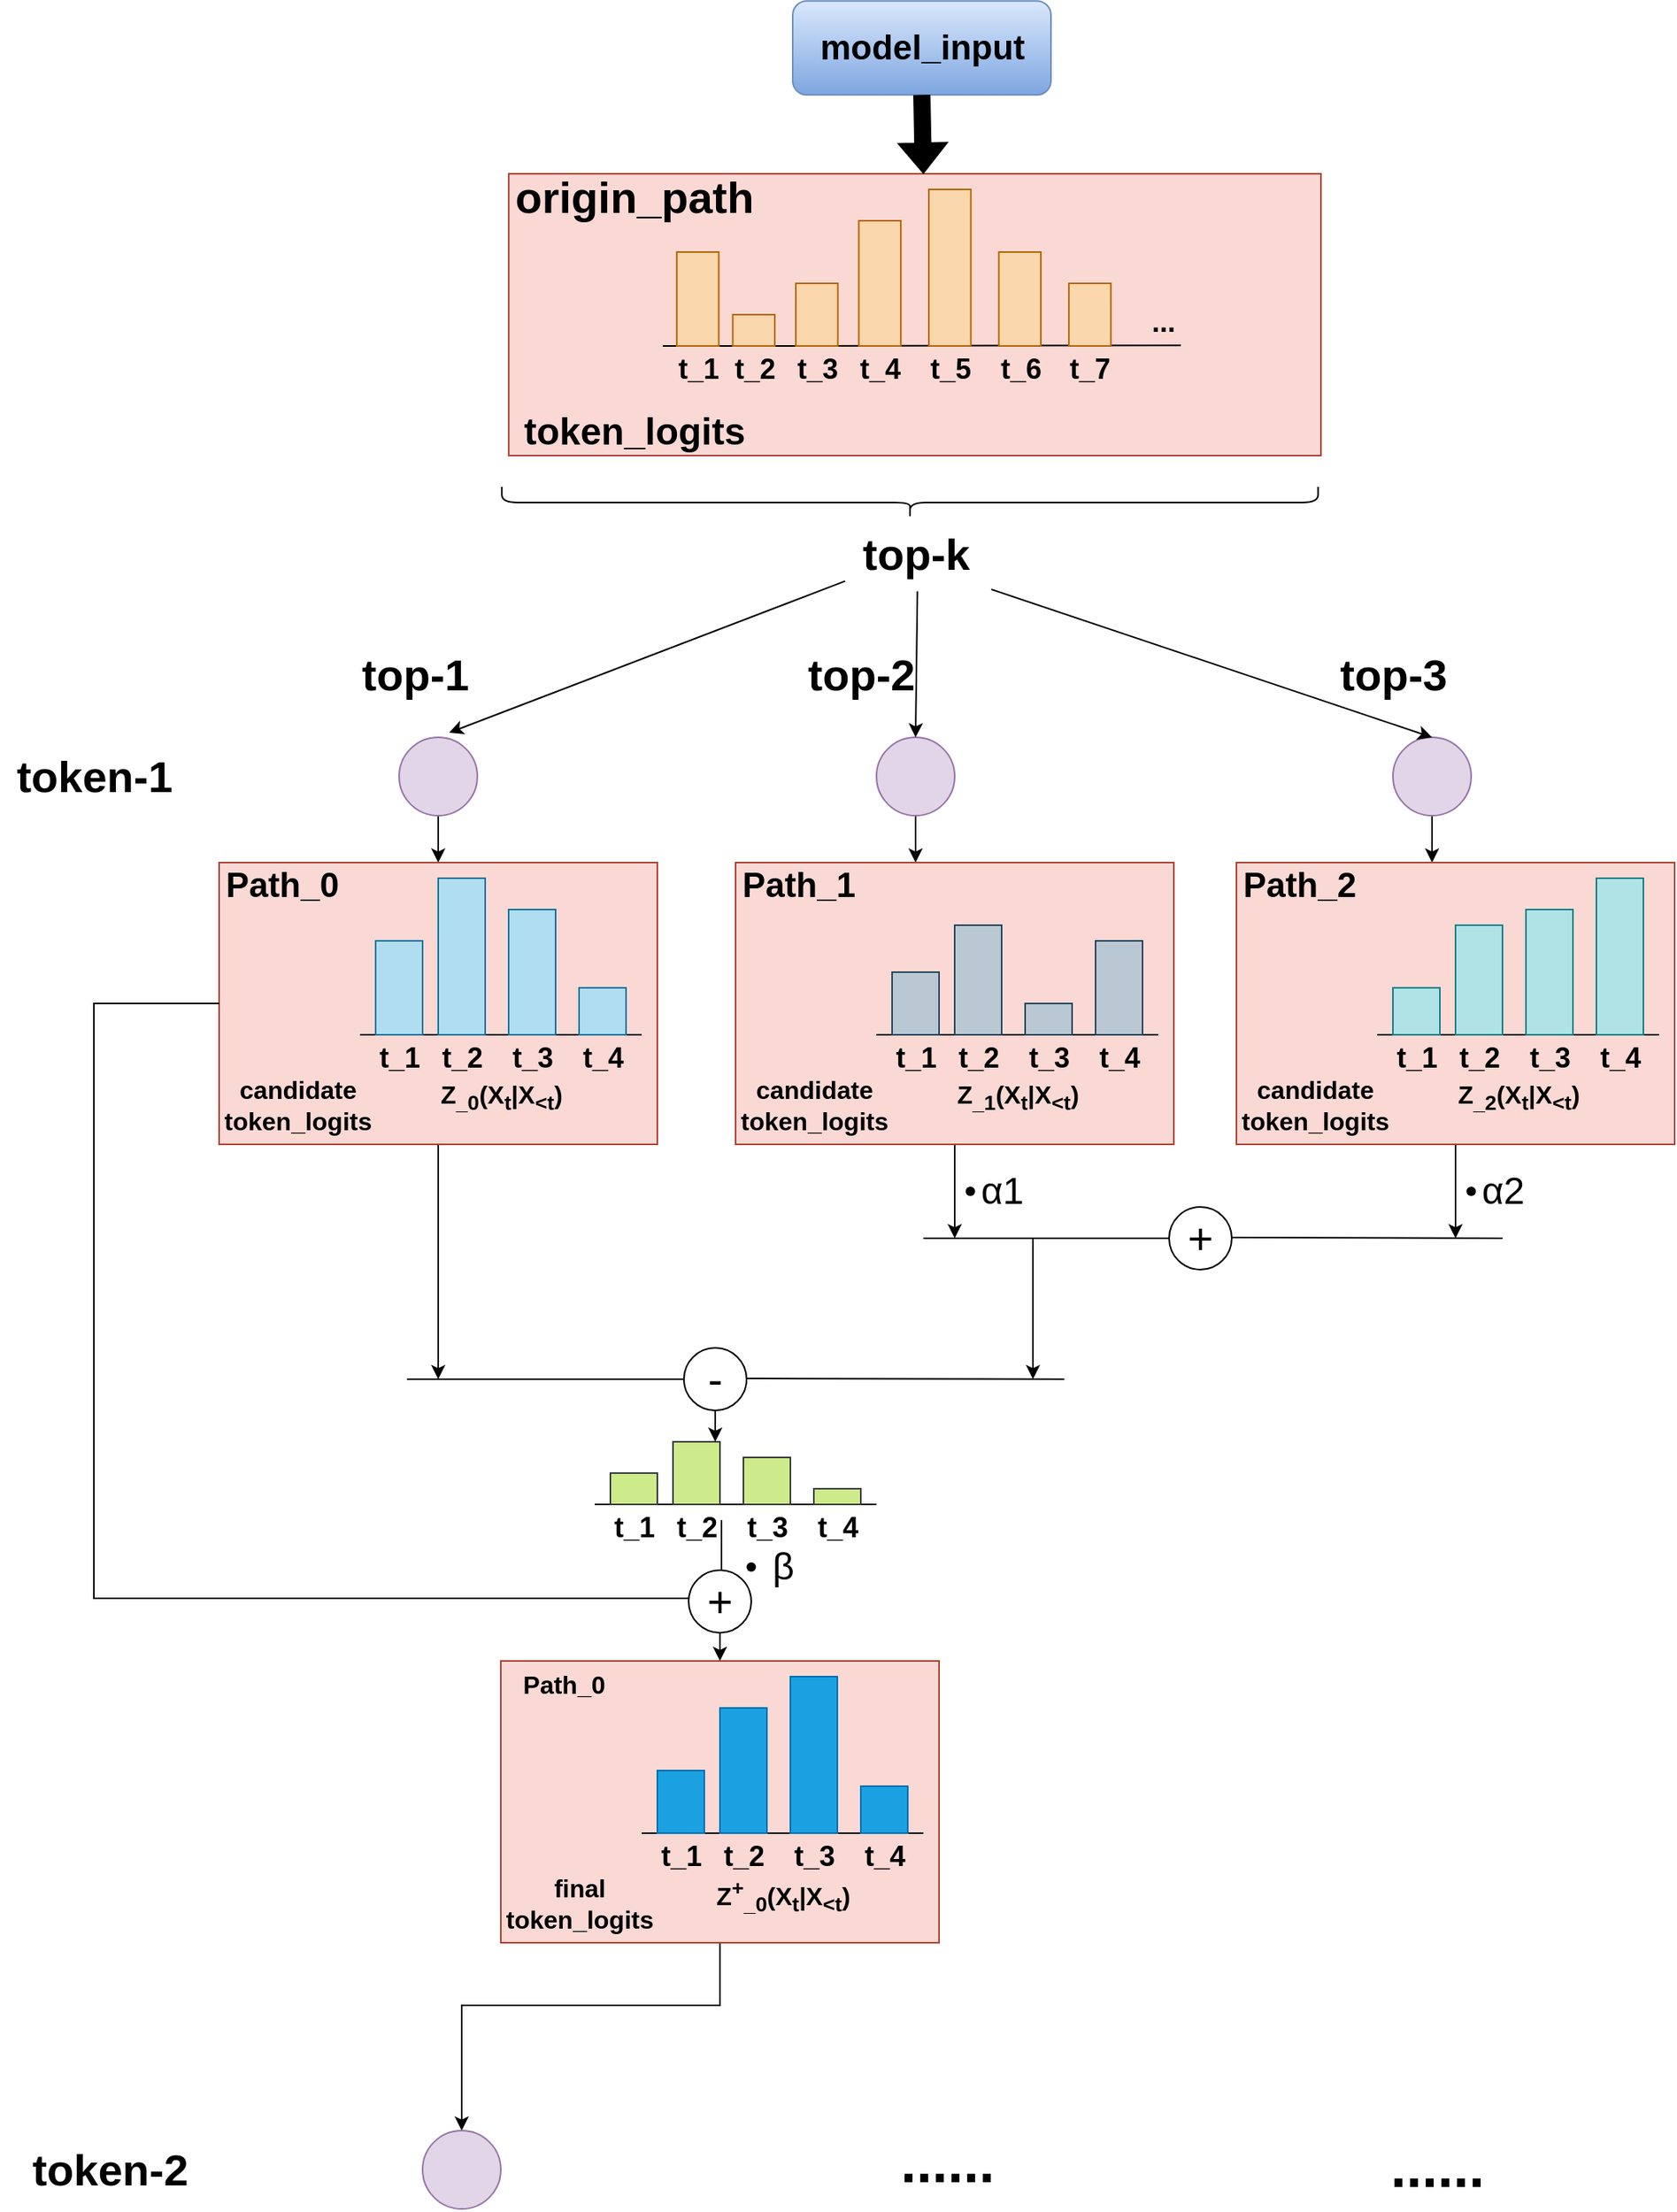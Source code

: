 <mxfile version="28.2.5">
  <diagram name="第 1 页" id="mX5azJ5RVqOryZT0z9P2">
    <mxGraphModel dx="2836" dy="1588" grid="0" gridSize="10" guides="1" tooltips="1" connect="1" arrows="1" fold="1" page="0" pageScale="1" pageWidth="827" pageHeight="1169" math="0" shadow="0">
      <root>
        <mxCell id="0" />
        <mxCell id="1" parent="0" />
        <mxCell id="NKk_q9qwWGEqTN7oKwz2-157" value="" style="endArrow=classic;html=1;rounded=0;entryX=0.5;entryY=0;entryDx=0;entryDy=0;" parent="1" target="NKk_q9qwWGEqTN7oKwz2-158" edge="1">
          <mxGeometry width="50" height="50" relative="1" as="geometry">
            <mxPoint x="540" y="1240" as="sourcePoint" />
            <mxPoint x="380" y="1360" as="targetPoint" />
            <Array as="points">
              <mxPoint x="540" y="1290" />
              <mxPoint x="375" y="1290" />
              <mxPoint x="375" y="1330" />
            </Array>
          </mxGeometry>
        </mxCell>
        <mxCell id="NKk_q9qwWGEqTN7oKwz2-34" value="" style="edgeStyle=orthogonalEdgeStyle;rounded=0;orthogonalLoop=1;jettySize=auto;html=1;" parent="1" source="NKk_q9qwWGEqTN7oKwz2-2" target="NKk_q9qwWGEqTN7oKwz2-31" edge="1">
          <mxGeometry relative="1" as="geometry" />
        </mxCell>
        <mxCell id="NKk_q9qwWGEqTN7oKwz2-2" value="" style="ellipse;whiteSpace=wrap;html=1;fillColor=#e1d5e7;strokeColor=#9673a6;" parent="1" vertex="1">
          <mxGeometry x="335" y="480" width="50" height="50" as="geometry" />
        </mxCell>
        <mxCell id="NKk_q9qwWGEqTN7oKwz2-35" value="" style="edgeStyle=orthogonalEdgeStyle;rounded=0;orthogonalLoop=1;jettySize=auto;html=1;" parent="1" source="NKk_q9qwWGEqTN7oKwz2-16" edge="1">
          <mxGeometry relative="1" as="geometry">
            <mxPoint x="665" y="560" as="targetPoint" />
          </mxGeometry>
        </mxCell>
        <mxCell id="NKk_q9qwWGEqTN7oKwz2-16" value="" style="ellipse;whiteSpace=wrap;html=1;fillColor=#e1d5e7;strokeColor=#9673a6;" parent="1" vertex="1">
          <mxGeometry x="640" y="480" width="50" height="50" as="geometry" />
        </mxCell>
        <mxCell id="NKk_q9qwWGEqTN7oKwz2-36" value="" style="edgeStyle=orthogonalEdgeStyle;rounded=0;orthogonalLoop=1;jettySize=auto;html=1;" parent="1" source="NKk_q9qwWGEqTN7oKwz2-17" edge="1">
          <mxGeometry relative="1" as="geometry">
            <mxPoint x="995" y="560" as="targetPoint" />
          </mxGeometry>
        </mxCell>
        <mxCell id="NKk_q9qwWGEqTN7oKwz2-17" value="" style="ellipse;whiteSpace=wrap;html=1;fillColor=#e1d5e7;strokeColor=#9673a6;" parent="1" vertex="1">
          <mxGeometry x="970" y="480" width="50" height="50" as="geometry" />
        </mxCell>
        <mxCell id="NKk_q9qwWGEqTN7oKwz2-18" value="" style="shape=curlyBracket;whiteSpace=wrap;html=1;rounded=1;flipH=1;labelPosition=right;verticalLabelPosition=middle;align=left;verticalAlign=middle;rotation=90;" parent="1" vertex="1">
          <mxGeometry x="651.42" y="69.22" width="20" height="521.56" as="geometry" />
        </mxCell>
        <mxCell id="NKk_q9qwWGEqTN7oKwz2-19" value="&lt;font&gt;top-k&lt;/font&gt;" style="text;html=1;align=center;verticalAlign=middle;resizable=0;points=[];autosize=1;strokeColor=none;fillColor=none;fontStyle=1;fontSize=28;" parent="1" vertex="1">
          <mxGeometry x="620" y="338" width="90" height="50" as="geometry" />
        </mxCell>
        <mxCell id="NKk_q9qwWGEqTN7oKwz2-20" value="" style="endArrow=classic;html=1;rounded=0;entryX=0.64;entryY=-0.06;entryDx=0;entryDy=0;entryPerimeter=0;fontStyle=1;fontSize=28;" parent="1" source="NKk_q9qwWGEqTN7oKwz2-19" target="NKk_q9qwWGEqTN7oKwz2-2" edge="1">
          <mxGeometry width="50" height="50" relative="1" as="geometry">
            <mxPoint x="270" y="433" as="sourcePoint" />
            <mxPoint x="320" y="383" as="targetPoint" />
          </mxGeometry>
        </mxCell>
        <mxCell id="NKk_q9qwWGEqTN7oKwz2-21" value="" style="endArrow=classic;html=1;rounded=0;entryX=0.5;entryY=0;entryDx=0;entryDy=0;exitX=0.513;exitY=0.975;exitDx=0;exitDy=0;exitPerimeter=0;fontStyle=1;fontSize=28;" parent="1" source="NKk_q9qwWGEqTN7oKwz2-19" target="NKk_q9qwWGEqTN7oKwz2-16" edge="1">
          <mxGeometry width="50" height="50" relative="1" as="geometry">
            <mxPoint x="570" y="410" as="sourcePoint" />
            <mxPoint x="450" y="484" as="targetPoint" />
          </mxGeometry>
        </mxCell>
        <mxCell id="NKk_q9qwWGEqTN7oKwz2-22" value="" style="endArrow=classic;html=1;rounded=0;entryX=0.5;entryY=0;entryDx=0;entryDy=0;exitX=1.038;exitY=0.95;exitDx=0;exitDy=0;exitPerimeter=0;fontStyle=1;fontSize=28;" parent="1" source="NKk_q9qwWGEqTN7oKwz2-19" target="NKk_q9qwWGEqTN7oKwz2-17" edge="1">
          <mxGeometry width="50" height="50" relative="1" as="geometry">
            <mxPoint x="521" y="390" as="sourcePoint" />
            <mxPoint x="520" y="468" as="targetPoint" />
          </mxGeometry>
        </mxCell>
        <mxCell id="NKk_q9qwWGEqTN7oKwz2-23" value="&lt;font&gt;top-1&lt;/font&gt;" style="text;html=1;align=center;verticalAlign=middle;resizable=0;points=[];autosize=1;strokeColor=none;fillColor=none;fontStyle=1;fontSize=28;" parent="1" vertex="1">
          <mxGeometry x="300" y="415" width="90" height="50" as="geometry" />
        </mxCell>
        <mxCell id="NKk_q9qwWGEqTN7oKwz2-24" value="&lt;font&gt;top-2&lt;/font&gt;" style="text;html=1;align=center;verticalAlign=middle;resizable=0;points=[];autosize=1;strokeColor=none;fillColor=none;fontStyle=1;fontSize=28;" parent="1" vertex="1">
          <mxGeometry x="585" y="415" width="90" height="50" as="geometry" />
        </mxCell>
        <mxCell id="NKk_q9qwWGEqTN7oKwz2-26" value="&lt;font&gt;top-3&lt;/font&gt;" style="text;html=1;align=center;verticalAlign=middle;resizable=0;points=[];autosize=1;strokeColor=none;fillColor=none;fontStyle=1;fontSize=28;" parent="1" vertex="1">
          <mxGeometry x="925" y="415" width="90" height="50" as="geometry" />
        </mxCell>
        <mxCell id="NKk_q9qwWGEqTN7oKwz2-29" value="&lt;font&gt;token-1&lt;/font&gt;" style="text;html=1;align=center;verticalAlign=middle;resizable=0;points=[];autosize=1;strokeColor=none;fillColor=none;fontStyle=1;fontSize=28;" parent="1" vertex="1">
          <mxGeometry x="80" y="480" width="120" height="50" as="geometry" />
        </mxCell>
        <mxCell id="NKk_q9qwWGEqTN7oKwz2-52" value="" style="group" parent="1" vertex="1" connectable="0">
          <mxGeometry x="210" y="560" width="290" height="180" as="geometry" />
        </mxCell>
        <mxCell id="NKk_q9qwWGEqTN7oKwz2-90" style="edgeStyle=orthogonalEdgeStyle;rounded=0;orthogonalLoop=1;jettySize=auto;html=1;exitX=0.5;exitY=1;exitDx=0;exitDy=0;" parent="NKk_q9qwWGEqTN7oKwz2-52" source="NKk_q9qwWGEqTN7oKwz2-31" edge="1">
          <mxGeometry relative="1" as="geometry">
            <mxPoint x="150" y="330" as="targetPoint" />
          </mxGeometry>
        </mxCell>
        <mxCell id="NKk_q9qwWGEqTN7oKwz2-31" value="" style="rounded=0;whiteSpace=wrap;html=1;fillColor=#fad9d5;strokeColor=#ae4132;" parent="NKk_q9qwWGEqTN7oKwz2-52" vertex="1">
          <mxGeometry x="10" width="280" height="180" as="geometry" />
        </mxCell>
        <mxCell id="NKk_q9qwWGEqTN7oKwz2-47" value="&lt;font style=&quot;font-size: 16px;&quot;&gt;&lt;b style=&quot;&quot;&gt;candidate&lt;/b&gt;&lt;/font&gt;&lt;div&gt;&lt;font style=&quot;font-size: 16px;&quot;&gt;&lt;b style=&quot;&quot;&gt;token_logits&lt;/b&gt;&lt;/font&gt;&lt;/div&gt;" style="text;html=1;align=center;verticalAlign=middle;resizable=0;points=[];autosize=1;strokeColor=none;fillColor=none;" parent="NKk_q9qwWGEqTN7oKwz2-52" vertex="1">
          <mxGeometry y="130" width="120" height="50" as="geometry" />
        </mxCell>
        <mxCell id="NKk_q9qwWGEqTN7oKwz2-48" value="&lt;font style=&quot;font-size: 16px;&quot;&gt;&lt;b&gt;Z&lt;sub style=&quot;&quot;&gt;_0&lt;/sub&gt;(X&lt;sub style=&quot;&quot;&gt;t&lt;/sub&gt;|X&lt;sub style=&quot;&quot;&gt;&amp;lt;t&lt;/sub&gt;)&lt;/b&gt;&lt;/font&gt;" style="text;html=1;align=center;verticalAlign=middle;resizable=0;points=[];autosize=1;strokeColor=none;fillColor=none;" parent="NKk_q9qwWGEqTN7oKwz2-52" vertex="1">
          <mxGeometry x="140" y="130" width="100" height="40" as="geometry" />
        </mxCell>
        <mxCell id="NKk_q9qwWGEqTN7oKwz2-51" value="" style="group" parent="NKk_q9qwWGEqTN7oKwz2-52" vertex="1" connectable="0">
          <mxGeometry x="100" y="10" width="180" height="135" as="geometry" />
        </mxCell>
        <mxCell id="NKk_q9qwWGEqTN7oKwz2-37" value="" style="endArrow=none;html=1;rounded=0;movable=1;resizable=1;rotatable=1;deletable=1;editable=1;locked=0;connectable=1;fontSize=18;fontStyle=1" parent="NKk_q9qwWGEqTN7oKwz2-51" edge="1">
          <mxGeometry width="50" height="50" relative="1" as="geometry">
            <mxPoint y="100.03" as="sourcePoint" />
            <mxPoint x="180" y="100" as="targetPoint" />
          </mxGeometry>
        </mxCell>
        <mxCell id="NKk_q9qwWGEqTN7oKwz2-39" value="" style="rounded=0;whiteSpace=wrap;html=1;fillColor=#b1ddf0;strokeColor=#10739e;movable=1;resizable=1;rotatable=1;deletable=1;editable=1;locked=0;connectable=1;" parent="NKk_q9qwWGEqTN7oKwz2-51" vertex="1">
          <mxGeometry x="10" y="40" width="30" height="60" as="geometry" />
        </mxCell>
        <mxCell id="NKk_q9qwWGEqTN7oKwz2-40" value="" style="rounded=0;whiteSpace=wrap;html=1;fillColor=#b1ddf0;strokeColor=#10739e;movable=1;resizable=1;rotatable=1;deletable=1;editable=1;locked=0;connectable=1;" parent="NKk_q9qwWGEqTN7oKwz2-51" vertex="1">
          <mxGeometry x="50" width="30" height="100" as="geometry" />
        </mxCell>
        <mxCell id="NKk_q9qwWGEqTN7oKwz2-41" value="" style="rounded=0;whiteSpace=wrap;html=1;fillColor=#b1ddf0;strokeColor=#10739e;movable=1;resizable=1;rotatable=1;deletable=1;editable=1;locked=0;connectable=1;" parent="NKk_q9qwWGEqTN7oKwz2-51" vertex="1">
          <mxGeometry x="95" y="20" width="30" height="80" as="geometry" />
        </mxCell>
        <mxCell id="NKk_q9qwWGEqTN7oKwz2-42" value="" style="rounded=0;whiteSpace=wrap;html=1;fillColor=#b1ddf0;strokeColor=#10739e;movable=1;resizable=1;rotatable=1;deletable=1;editable=1;locked=0;connectable=1;fontSize=18;fontStyle=1" parent="NKk_q9qwWGEqTN7oKwz2-51" vertex="1">
          <mxGeometry x="140" y="70" width="30" height="30" as="geometry" />
        </mxCell>
        <mxCell id="NKk_q9qwWGEqTN7oKwz2-43" value="t_1" style="text;html=1;align=center;verticalAlign=middle;resizable=1;points=[];autosize=1;strokeColor=none;fillColor=none;movable=1;rotatable=1;deletable=1;editable=1;locked=0;connectable=1;fontSize=18;fontStyle=1" parent="NKk_q9qwWGEqTN7oKwz2-51" vertex="1">
          <mxGeometry y="95" width="50" height="40" as="geometry" />
        </mxCell>
        <mxCell id="NKk_q9qwWGEqTN7oKwz2-44" value="t_2" style="text;html=1;align=center;verticalAlign=middle;resizable=1;points=[];autosize=1;strokeColor=none;fillColor=none;movable=1;rotatable=1;deletable=1;editable=1;locked=0;connectable=1;fontSize=18;fontStyle=1" parent="NKk_q9qwWGEqTN7oKwz2-51" vertex="1">
          <mxGeometry x="40" y="95" width="50" height="40" as="geometry" />
        </mxCell>
        <mxCell id="NKk_q9qwWGEqTN7oKwz2-45" value="t_3" style="text;html=1;align=center;verticalAlign=middle;resizable=1;points=[];autosize=1;strokeColor=none;fillColor=none;movable=1;rotatable=1;deletable=1;editable=1;locked=0;connectable=1;fontSize=18;fontStyle=1" parent="NKk_q9qwWGEqTN7oKwz2-51" vertex="1">
          <mxGeometry x="85" y="95" width="50" height="40" as="geometry" />
        </mxCell>
        <mxCell id="NKk_q9qwWGEqTN7oKwz2-46" value="t_4" style="text;html=1;align=center;verticalAlign=middle;resizable=1;points=[];autosize=1;strokeColor=none;fillColor=none;movable=1;rotatable=1;deletable=1;editable=1;locked=0;connectable=1;fontSize=18;fontStyle=1" parent="NKk_q9qwWGEqTN7oKwz2-51" vertex="1">
          <mxGeometry x="130" y="95" width="50" height="40" as="geometry" />
        </mxCell>
        <mxCell id="NKk_q9qwWGEqTN7oKwz2-81" value="&lt;b&gt;&lt;font&gt;Path_0&lt;/font&gt;&lt;/b&gt;" style="text;html=1;align=center;verticalAlign=middle;resizable=0;points=[];autosize=1;strokeColor=none;fillColor=none;fontSize=22;" parent="NKk_q9qwWGEqTN7oKwz2-52" vertex="1">
          <mxGeometry y="-5" width="100" height="40" as="geometry" />
        </mxCell>
        <mxCell id="NKk_q9qwWGEqTN7oKwz2-53" value="" style="group" parent="1" vertex="1" connectable="0">
          <mxGeometry x="540" y="560" width="290" height="180" as="geometry" />
        </mxCell>
        <mxCell id="NKk_q9qwWGEqTN7oKwz2-88" style="edgeStyle=orthogonalEdgeStyle;rounded=0;orthogonalLoop=1;jettySize=auto;html=1;exitX=0.5;exitY=1;exitDx=0;exitDy=0;" parent="NKk_q9qwWGEqTN7oKwz2-53" source="NKk_q9qwWGEqTN7oKwz2-54" edge="1">
          <mxGeometry relative="1" as="geometry">
            <mxPoint x="150" y="240" as="targetPoint" />
          </mxGeometry>
        </mxCell>
        <mxCell id="NKk_q9qwWGEqTN7oKwz2-54" value="" style="rounded=0;whiteSpace=wrap;html=1;fillColor=#fad9d5;strokeColor=#ae4132;" parent="NKk_q9qwWGEqTN7oKwz2-53" vertex="1">
          <mxGeometry x="10" width="280" height="180" as="geometry" />
        </mxCell>
        <mxCell id="NKk_q9qwWGEqTN7oKwz2-55" value="&lt;font style=&quot;font-size: 16px;&quot;&gt;&lt;b style=&quot;&quot;&gt;candidate&lt;/b&gt;&lt;/font&gt;&lt;div&gt;&lt;font style=&quot;font-size: 16px;&quot;&gt;&lt;b style=&quot;&quot;&gt;token_logits&lt;/b&gt;&lt;/font&gt;&lt;/div&gt;" style="text;html=1;align=center;verticalAlign=middle;resizable=0;points=[];autosize=1;strokeColor=none;fillColor=none;" parent="NKk_q9qwWGEqTN7oKwz2-53" vertex="1">
          <mxGeometry y="130" width="120" height="50" as="geometry" />
        </mxCell>
        <mxCell id="NKk_q9qwWGEqTN7oKwz2-56" value="&lt;font style=&quot;font-size: 16px;&quot;&gt;&lt;b&gt;Z&lt;sub style=&quot;&quot;&gt;_1&lt;/sub&gt;(X&lt;sub style=&quot;&quot;&gt;t&lt;/sub&gt;|X&lt;sub style=&quot;&quot;&gt;&amp;lt;t&lt;/sub&gt;)&lt;/b&gt;&lt;/font&gt;" style="text;html=1;align=center;verticalAlign=middle;resizable=0;points=[];autosize=1;strokeColor=none;fillColor=none;" parent="NKk_q9qwWGEqTN7oKwz2-53" vertex="1">
          <mxGeometry x="140" y="130" width="100" height="40" as="geometry" />
        </mxCell>
        <mxCell id="NKk_q9qwWGEqTN7oKwz2-57" value="" style="group" parent="NKk_q9qwWGEqTN7oKwz2-53" vertex="1" connectable="0">
          <mxGeometry x="100" y="10" width="180" height="135" as="geometry" />
        </mxCell>
        <mxCell id="NKk_q9qwWGEqTN7oKwz2-58" value="" style="endArrow=none;html=1;rounded=0;movable=1;resizable=1;rotatable=1;deletable=1;editable=1;locked=0;connectable=1;fontSize=18;fontStyle=1" parent="NKk_q9qwWGEqTN7oKwz2-57" edge="1">
          <mxGeometry width="50" height="50" relative="1" as="geometry">
            <mxPoint y="100.03" as="sourcePoint" />
            <mxPoint x="180" y="100" as="targetPoint" />
          </mxGeometry>
        </mxCell>
        <mxCell id="NKk_q9qwWGEqTN7oKwz2-59" value="" style="rounded=0;whiteSpace=wrap;html=1;fillColor=#bac8d3;strokeColor=#23445d;movable=1;resizable=1;rotatable=1;deletable=1;editable=1;locked=0;connectable=1;fontSize=18;fontStyle=1" parent="NKk_q9qwWGEqTN7oKwz2-57" vertex="1">
          <mxGeometry x="10" y="60" width="30" height="40" as="geometry" />
        </mxCell>
        <mxCell id="NKk_q9qwWGEqTN7oKwz2-60" value="" style="rounded=0;whiteSpace=wrap;html=1;fillColor=#bac8d3;strokeColor=#23445d;movable=1;resizable=1;rotatable=1;deletable=1;editable=1;locked=0;connectable=1;" parent="NKk_q9qwWGEqTN7oKwz2-57" vertex="1">
          <mxGeometry x="50" y="30" width="30" height="70" as="geometry" />
        </mxCell>
        <mxCell id="NKk_q9qwWGEqTN7oKwz2-61" value="" style="rounded=0;whiteSpace=wrap;html=1;fillColor=#bac8d3;strokeColor=#23445d;movable=1;resizable=1;rotatable=1;deletable=1;editable=1;locked=0;connectable=1;fontSize=18;fontStyle=1" parent="NKk_q9qwWGEqTN7oKwz2-57" vertex="1">
          <mxGeometry x="95" y="80" width="30" height="20" as="geometry" />
        </mxCell>
        <mxCell id="NKk_q9qwWGEqTN7oKwz2-62" value="" style="rounded=0;whiteSpace=wrap;html=1;fillColor=#bac8d3;strokeColor=#23445d;movable=1;resizable=1;rotatable=1;deletable=1;editable=1;locked=0;connectable=1;" parent="NKk_q9qwWGEqTN7oKwz2-57" vertex="1">
          <mxGeometry x="140" y="40" width="30" height="60" as="geometry" />
        </mxCell>
        <mxCell id="NKk_q9qwWGEqTN7oKwz2-63" value="t_1" style="text;html=1;align=center;verticalAlign=middle;resizable=1;points=[];autosize=1;strokeColor=none;fillColor=none;movable=1;rotatable=1;deletable=1;editable=1;locked=0;connectable=1;fontSize=18;fontStyle=1" parent="NKk_q9qwWGEqTN7oKwz2-57" vertex="1">
          <mxGeometry y="95" width="50" height="40" as="geometry" />
        </mxCell>
        <mxCell id="NKk_q9qwWGEqTN7oKwz2-64" value="t_2" style="text;html=1;align=center;verticalAlign=middle;resizable=1;points=[];autosize=1;strokeColor=none;fillColor=none;movable=1;rotatable=1;deletable=1;editable=1;locked=0;connectable=1;fontSize=18;fontStyle=1" parent="NKk_q9qwWGEqTN7oKwz2-57" vertex="1">
          <mxGeometry x="40" y="95" width="50" height="40" as="geometry" />
        </mxCell>
        <mxCell id="NKk_q9qwWGEqTN7oKwz2-65" value="t_3" style="text;html=1;align=center;verticalAlign=middle;resizable=1;points=[];autosize=1;strokeColor=none;fillColor=none;movable=1;rotatable=1;deletable=1;editable=1;locked=0;connectable=1;fontSize=18;fontStyle=1" parent="NKk_q9qwWGEqTN7oKwz2-57" vertex="1">
          <mxGeometry x="85" y="95" width="50" height="40" as="geometry" />
        </mxCell>
        <mxCell id="NKk_q9qwWGEqTN7oKwz2-66" value="t_4" style="text;html=1;align=center;verticalAlign=middle;resizable=1;points=[];autosize=1;strokeColor=none;fillColor=none;movable=1;rotatable=1;deletable=1;editable=1;locked=0;connectable=1;fontSize=18;fontStyle=1" parent="NKk_q9qwWGEqTN7oKwz2-57" vertex="1">
          <mxGeometry x="130" y="95" width="50" height="40" as="geometry" />
        </mxCell>
        <mxCell id="NKk_q9qwWGEqTN7oKwz2-82" value="&lt;span&gt;&lt;b&gt;Path_1&lt;/b&gt;&lt;/span&gt;" style="text;html=1;align=center;verticalAlign=middle;resizable=0;points=[];autosize=1;strokeColor=none;fillColor=none;fontSize=22;" parent="NKk_q9qwWGEqTN7oKwz2-53" vertex="1">
          <mxGeometry y="-5" width="100" height="40" as="geometry" />
        </mxCell>
        <mxCell id="NKk_q9qwWGEqTN7oKwz2-67" value="" style="group" parent="1" vertex="1" connectable="0">
          <mxGeometry x="860" y="560" width="290" height="180" as="geometry" />
        </mxCell>
        <mxCell id="NKk_q9qwWGEqTN7oKwz2-89" style="edgeStyle=orthogonalEdgeStyle;rounded=0;orthogonalLoop=1;jettySize=auto;html=1;exitX=0.5;exitY=1;exitDx=0;exitDy=0;" parent="NKk_q9qwWGEqTN7oKwz2-67" source="NKk_q9qwWGEqTN7oKwz2-68" edge="1">
          <mxGeometry relative="1" as="geometry">
            <mxPoint x="150" y="240" as="targetPoint" />
          </mxGeometry>
        </mxCell>
        <mxCell id="NKk_q9qwWGEqTN7oKwz2-68" value="" style="rounded=0;whiteSpace=wrap;html=1;fillColor=#fad9d5;strokeColor=#ae4132;" parent="NKk_q9qwWGEqTN7oKwz2-67" vertex="1">
          <mxGeometry x="10" width="280" height="180" as="geometry" />
        </mxCell>
        <mxCell id="NKk_q9qwWGEqTN7oKwz2-69" value="&lt;font style=&quot;font-size: 16px;&quot;&gt;&lt;b style=&quot;&quot;&gt;candidate&lt;/b&gt;&lt;/font&gt;&lt;div&gt;&lt;font style=&quot;font-size: 16px;&quot;&gt;&lt;b style=&quot;&quot;&gt;token_logits&lt;/b&gt;&lt;/font&gt;&lt;/div&gt;" style="text;html=1;align=center;verticalAlign=middle;resizable=0;points=[];autosize=1;strokeColor=none;fillColor=none;" parent="NKk_q9qwWGEqTN7oKwz2-67" vertex="1">
          <mxGeometry y="130" width="120" height="50" as="geometry" />
        </mxCell>
        <mxCell id="NKk_q9qwWGEqTN7oKwz2-70" value="&lt;font style=&quot;font-size: 16px;&quot;&gt;&lt;b&gt;Z&lt;sub style=&quot;&quot;&gt;_2&lt;/sub&gt;(X&lt;sub style=&quot;&quot;&gt;t&lt;/sub&gt;|X&lt;sub style=&quot;&quot;&gt;&amp;lt;t&lt;/sub&gt;)&lt;/b&gt;&lt;/font&gt;" style="text;html=1;align=center;verticalAlign=middle;resizable=0;points=[];autosize=1;strokeColor=none;fillColor=none;" parent="NKk_q9qwWGEqTN7oKwz2-67" vertex="1">
          <mxGeometry x="140" y="130" width="100" height="40" as="geometry" />
        </mxCell>
        <mxCell id="NKk_q9qwWGEqTN7oKwz2-71" value="" style="group" parent="NKk_q9qwWGEqTN7oKwz2-67" vertex="1" connectable="0">
          <mxGeometry x="100" y="10" width="180" height="135" as="geometry" />
        </mxCell>
        <mxCell id="NKk_q9qwWGEqTN7oKwz2-72" value="" style="endArrow=none;html=1;rounded=0;movable=1;resizable=1;rotatable=1;deletable=1;editable=1;locked=0;connectable=1;fontSize=18;fontStyle=1" parent="NKk_q9qwWGEqTN7oKwz2-71" edge="1">
          <mxGeometry width="50" height="50" relative="1" as="geometry">
            <mxPoint y="100.03" as="sourcePoint" />
            <mxPoint x="180" y="100" as="targetPoint" />
          </mxGeometry>
        </mxCell>
        <mxCell id="NKk_q9qwWGEqTN7oKwz2-73" value="" style="rounded=0;whiteSpace=wrap;html=1;fillColor=#b0e3e6;strokeColor=#0e8088;movable=1;resizable=1;rotatable=1;deletable=1;editable=1;locked=0;connectable=1;fontSize=18;fontStyle=1" parent="NKk_q9qwWGEqTN7oKwz2-71" vertex="1">
          <mxGeometry x="10" y="70" width="30" height="30" as="geometry" />
        </mxCell>
        <mxCell id="NKk_q9qwWGEqTN7oKwz2-74" value="" style="rounded=0;whiteSpace=wrap;html=1;fillColor=#b0e3e6;strokeColor=#0e8088;movable=1;resizable=1;rotatable=1;deletable=1;editable=1;locked=0;connectable=1;" parent="NKk_q9qwWGEqTN7oKwz2-71" vertex="1">
          <mxGeometry x="50" y="30" width="30" height="70" as="geometry" />
        </mxCell>
        <mxCell id="NKk_q9qwWGEqTN7oKwz2-75" value="" style="rounded=0;whiteSpace=wrap;html=1;fillColor=#b0e3e6;strokeColor=#0e8088;movable=1;resizable=1;rotatable=1;deletable=1;editable=1;locked=0;connectable=1;" parent="NKk_q9qwWGEqTN7oKwz2-71" vertex="1">
          <mxGeometry x="95" y="20" width="30" height="80" as="geometry" />
        </mxCell>
        <mxCell id="NKk_q9qwWGEqTN7oKwz2-76" value="" style="rounded=0;whiteSpace=wrap;html=1;fillColor=#b0e3e6;strokeColor=#0e8088;movable=1;resizable=1;rotatable=1;deletable=1;editable=1;locked=0;connectable=1;" parent="NKk_q9qwWGEqTN7oKwz2-71" vertex="1">
          <mxGeometry x="140" width="30" height="100" as="geometry" />
        </mxCell>
        <mxCell id="NKk_q9qwWGEqTN7oKwz2-77" value="t_1" style="text;html=1;align=center;verticalAlign=middle;resizable=1;points=[];autosize=1;strokeColor=none;fillColor=none;movable=1;rotatable=1;deletable=1;editable=1;locked=0;connectable=1;fontSize=18;fontStyle=1" parent="NKk_q9qwWGEqTN7oKwz2-71" vertex="1">
          <mxGeometry y="95" width="50" height="40" as="geometry" />
        </mxCell>
        <mxCell id="NKk_q9qwWGEqTN7oKwz2-78" value="t_2" style="text;html=1;align=center;verticalAlign=middle;resizable=1;points=[];autosize=1;strokeColor=none;fillColor=none;movable=1;rotatable=1;deletable=1;editable=1;locked=0;connectable=1;fontSize=18;fontStyle=1" parent="NKk_q9qwWGEqTN7oKwz2-71" vertex="1">
          <mxGeometry x="40" y="95" width="50" height="40" as="geometry" />
        </mxCell>
        <mxCell id="NKk_q9qwWGEqTN7oKwz2-79" value="t_3" style="text;html=1;align=center;verticalAlign=middle;resizable=1;points=[];autosize=1;strokeColor=none;fillColor=none;movable=1;rotatable=1;deletable=1;editable=1;locked=0;connectable=1;fontSize=18;fontStyle=1" parent="NKk_q9qwWGEqTN7oKwz2-71" vertex="1">
          <mxGeometry x="85" y="95" width="50" height="40" as="geometry" />
        </mxCell>
        <mxCell id="NKk_q9qwWGEqTN7oKwz2-80" value="t_4" style="text;html=1;align=center;verticalAlign=middle;resizable=1;points=[];autosize=1;strokeColor=none;fillColor=none;movable=1;rotatable=1;deletable=1;editable=1;locked=0;connectable=1;fontSize=18;fontStyle=1" parent="NKk_q9qwWGEqTN7oKwz2-71" vertex="1">
          <mxGeometry x="130" y="95" width="50" height="40" as="geometry" />
        </mxCell>
        <mxCell id="NKk_q9qwWGEqTN7oKwz2-83" value="&lt;span&gt;&lt;b&gt;Path_2&lt;/b&gt;&lt;/span&gt;" style="text;html=1;align=center;verticalAlign=middle;resizable=0;points=[];autosize=1;strokeColor=none;fillColor=none;fontSize=22;" parent="NKk_q9qwWGEqTN7oKwz2-67" vertex="1">
          <mxGeometry y="-5" width="100" height="40" as="geometry" />
        </mxCell>
        <mxCell id="NKk_q9qwWGEqTN7oKwz2-93" value="" style="group" parent="1" vertex="1" connectable="0">
          <mxGeometry x="690" y="750" width="55" height="40" as="geometry" />
        </mxCell>
        <mxCell id="NKk_q9qwWGEqTN7oKwz2-91" value="" style="shape=waypoint;sketch=0;fillStyle=solid;size=6;pointerEvents=1;points=[];fillColor=none;resizable=0;rotatable=0;perimeter=centerPerimeter;snapToPoint=1;" parent="NKk_q9qwWGEqTN7oKwz2-93" vertex="1">
          <mxGeometry y="10" width="20" height="20" as="geometry" />
        </mxCell>
        <mxCell id="NKk_q9qwWGEqTN7oKwz2-92" value="&lt;span style=&quot;font-size: 24px;&quot;&gt;α1&lt;/span&gt;" style="text;html=1;align=center;verticalAlign=middle;resizable=0;points=[];autosize=1;strokeColor=none;fillColor=none;" parent="NKk_q9qwWGEqTN7oKwz2-93" vertex="1">
          <mxGeometry x="5" width="50" height="40" as="geometry" />
        </mxCell>
        <mxCell id="NKk_q9qwWGEqTN7oKwz2-94" value="" style="group" parent="1" vertex="1" connectable="0">
          <mxGeometry x="1010" y="750" width="55" height="40" as="geometry" />
        </mxCell>
        <mxCell id="NKk_q9qwWGEqTN7oKwz2-95" value="" style="shape=waypoint;sketch=0;fillStyle=solid;size=6;pointerEvents=1;points=[];fillColor=none;resizable=0;rotatable=0;perimeter=centerPerimeter;snapToPoint=1;" parent="NKk_q9qwWGEqTN7oKwz2-94" vertex="1">
          <mxGeometry y="10" width="20" height="20" as="geometry" />
        </mxCell>
        <mxCell id="NKk_q9qwWGEqTN7oKwz2-96" value="&lt;span style=&quot;font-size: 24px;&quot;&gt;α2&lt;/span&gt;" style="text;html=1;align=center;verticalAlign=middle;resizable=0;points=[];autosize=1;strokeColor=none;fillColor=none;" parent="NKk_q9qwWGEqTN7oKwz2-94" vertex="1">
          <mxGeometry x="5" width="50" height="40" as="geometry" />
        </mxCell>
        <mxCell id="NKk_q9qwWGEqTN7oKwz2-100" value="" style="group" parent="1" vertex="1" connectable="0">
          <mxGeometry x="670" y="780" width="370" height="40" as="geometry" />
        </mxCell>
        <mxCell id="NKk_q9qwWGEqTN7oKwz2-84" value="" style="endArrow=none;html=1;rounded=0;" parent="NKk_q9qwWGEqTN7oKwz2-100" target="NKk_q9qwWGEqTN7oKwz2-85" edge="1">
          <mxGeometry width="50" height="50" relative="1" as="geometry">
            <mxPoint y="20" as="sourcePoint" />
            <mxPoint x="150" y="20" as="targetPoint" />
          </mxGeometry>
        </mxCell>
        <mxCell id="NKk_q9qwWGEqTN7oKwz2-85" value="&lt;font style=&quot;font-size: 28px;&quot;&gt;+&lt;/font&gt;" style="ellipse;whiteSpace=wrap;html=1;" parent="NKk_q9qwWGEqTN7oKwz2-100" vertex="1">
          <mxGeometry x="157" width="40" height="40" as="geometry" />
        </mxCell>
        <mxCell id="NKk_q9qwWGEqTN7oKwz2-86" value="" style="endArrow=none;html=1;rounded=0;" parent="NKk_q9qwWGEqTN7oKwz2-100" edge="1">
          <mxGeometry width="50" height="50" relative="1" as="geometry">
            <mxPoint x="197" y="19.5" as="sourcePoint" />
            <mxPoint x="370" y="20" as="targetPoint" />
          </mxGeometry>
        </mxCell>
        <mxCell id="NKk_q9qwWGEqTN7oKwz2-101" value="" style="group" parent="1" vertex="1" connectable="0">
          <mxGeometry x="360" y="870" width="370" height="40" as="geometry" />
        </mxCell>
        <mxCell id="NKk_q9qwWGEqTN7oKwz2-102" value="" style="endArrow=none;html=1;rounded=0;" parent="NKk_q9qwWGEqTN7oKwz2-101" target="NKk_q9qwWGEqTN7oKwz2-103" edge="1">
          <mxGeometry width="50" height="50" relative="1" as="geometry">
            <mxPoint x="-20" y="20" as="sourcePoint" />
            <mxPoint x="150" y="20" as="targetPoint" />
          </mxGeometry>
        </mxCell>
        <mxCell id="NKk_q9qwWGEqTN7oKwz2-103" value="&lt;font style=&quot;font-size: 28px;&quot;&gt;-&lt;/font&gt;" style="ellipse;whiteSpace=wrap;html=1;" parent="NKk_q9qwWGEqTN7oKwz2-101" vertex="1">
          <mxGeometry x="157" width="40" height="40" as="geometry" />
        </mxCell>
        <mxCell id="NKk_q9qwWGEqTN7oKwz2-104" value="" style="endArrow=none;html=1;rounded=0;" parent="NKk_q9qwWGEqTN7oKwz2-101" edge="1">
          <mxGeometry width="50" height="50" relative="1" as="geometry">
            <mxPoint x="197" y="19.5" as="sourcePoint" />
            <mxPoint x="400" y="20" as="targetPoint" />
          </mxGeometry>
        </mxCell>
        <mxCell id="NKk_q9qwWGEqTN7oKwz2-105" value="" style="endArrow=classic;html=1;rounded=0;" parent="1" edge="1">
          <mxGeometry width="50" height="50" relative="1" as="geometry">
            <mxPoint x="740" y="800" as="sourcePoint" />
            <mxPoint x="740" y="890" as="targetPoint" />
          </mxGeometry>
        </mxCell>
        <mxCell id="NKk_q9qwWGEqTN7oKwz2-106" value="" style="group" parent="1" vertex="1" connectable="0">
          <mxGeometry x="445" y="930" width="195" height="130" as="geometry" />
        </mxCell>
        <mxCell id="NKk_q9qwWGEqTN7oKwz2-107" value="" style="endArrow=none;html=1;rounded=0;movable=1;resizable=1;rotatable=1;deletable=1;editable=1;locked=0;connectable=1;fontSize=18;fontStyle=1" parent="NKk_q9qwWGEqTN7oKwz2-106" edge="1">
          <mxGeometry width="50" height="50" relative="1" as="geometry">
            <mxPoint x="15" y="40.03" as="sourcePoint" />
            <mxPoint x="195" y="40" as="targetPoint" />
          </mxGeometry>
        </mxCell>
        <mxCell id="NKk_q9qwWGEqTN7oKwz2-108" value="" style="rounded=0;whiteSpace=wrap;html=1;fillColor=#cdeb8b;strokeColor=#36393d;movable=1;resizable=1;rotatable=1;deletable=1;editable=1;locked=0;connectable=1;fontSize=18;fontStyle=1" parent="NKk_q9qwWGEqTN7oKwz2-106" vertex="1">
          <mxGeometry x="25" y="20" width="30" height="20" as="geometry" />
        </mxCell>
        <mxCell id="NKk_q9qwWGEqTN7oKwz2-109" value="" style="rounded=0;whiteSpace=wrap;html=1;fillColor=#cdeb8b;strokeColor=#36393d;movable=1;resizable=1;rotatable=1;deletable=1;editable=1;locked=0;connectable=1;fontSize=18;fontStyle=1" parent="NKk_q9qwWGEqTN7oKwz2-106" vertex="1">
          <mxGeometry x="65" width="30" height="40" as="geometry" />
        </mxCell>
        <mxCell id="NKk_q9qwWGEqTN7oKwz2-110" value="" style="rounded=0;whiteSpace=wrap;html=1;fillColor=#cdeb8b;strokeColor=#36393d;movable=1;resizable=1;rotatable=1;deletable=1;editable=1;locked=0;connectable=1;fontSize=18;fontStyle=1" parent="NKk_q9qwWGEqTN7oKwz2-106" vertex="1">
          <mxGeometry x="110" y="10" width="30" height="30" as="geometry" />
        </mxCell>
        <mxCell id="NKk_q9qwWGEqTN7oKwz2-111" value="" style="rounded=0;whiteSpace=wrap;html=1;fillColor=#cdeb8b;strokeColor=#36393d;movable=1;resizable=1;rotatable=1;deletable=1;editable=1;locked=0;connectable=1;fontSize=18;fontStyle=1" parent="NKk_q9qwWGEqTN7oKwz2-106" vertex="1">
          <mxGeometry x="155" y="30" width="30" height="10" as="geometry" />
        </mxCell>
        <mxCell id="NKk_q9qwWGEqTN7oKwz2-112" value="t_1" style="text;html=1;align=center;verticalAlign=middle;resizable=1;points=[];autosize=1;strokeColor=none;fillColor=none;movable=1;rotatable=1;deletable=1;editable=1;locked=0;connectable=1;fontSize=18;fontStyle=1" parent="NKk_q9qwWGEqTN7oKwz2-106" vertex="1">
          <mxGeometry x="15" y="35" width="50" height="40" as="geometry" />
        </mxCell>
        <mxCell id="NKk_q9qwWGEqTN7oKwz2-113" value="t_2" style="text;html=1;align=center;verticalAlign=middle;resizable=1;points=[];autosize=1;strokeColor=none;fillColor=none;movable=1;rotatable=1;deletable=1;editable=1;locked=0;connectable=1;fontSize=18;fontStyle=1" parent="NKk_q9qwWGEqTN7oKwz2-106" vertex="1">
          <mxGeometry x="55" y="35" width="50" height="40" as="geometry" />
        </mxCell>
        <mxCell id="NKk_q9qwWGEqTN7oKwz2-114" value="t_3" style="text;html=1;align=center;verticalAlign=middle;resizable=1;points=[];autosize=1;strokeColor=none;fillColor=none;movable=1;rotatable=1;deletable=1;editable=1;locked=0;connectable=1;fontSize=18;fontStyle=1" parent="NKk_q9qwWGEqTN7oKwz2-106" vertex="1">
          <mxGeometry x="100" y="35" width="50" height="40" as="geometry" />
        </mxCell>
        <mxCell id="NKk_q9qwWGEqTN7oKwz2-115" value="t_4" style="text;html=1;align=center;verticalAlign=middle;resizable=1;points=[];autosize=1;strokeColor=none;fillColor=none;movable=1;rotatable=1;deletable=1;editable=1;locked=0;connectable=1;fontSize=18;fontStyle=1" parent="NKk_q9qwWGEqTN7oKwz2-106" vertex="1">
          <mxGeometry x="145" y="35" width="50" height="40" as="geometry" />
        </mxCell>
        <mxCell id="NKk_q9qwWGEqTN7oKwz2-137" value="" style="group" parent="NKk_q9qwWGEqTN7oKwz2-106" vertex="1" connectable="0">
          <mxGeometry x="105" y="60" width="55" height="40" as="geometry" />
        </mxCell>
        <mxCell id="NKk_q9qwWGEqTN7oKwz2-138" value="" style="shape=waypoint;sketch=0;fillStyle=solid;size=6;pointerEvents=1;points=[];fillColor=none;resizable=0;rotatable=0;perimeter=centerPerimeter;snapToPoint=1;" parent="NKk_q9qwWGEqTN7oKwz2-137" vertex="1">
          <mxGeometry y="10" width="20" height="20" as="geometry" />
        </mxCell>
        <mxCell id="NKk_q9qwWGEqTN7oKwz2-139" value="&lt;span style=&quot;font-size: 24px;&quot;&gt;β&lt;/span&gt;" style="text;html=1;align=center;verticalAlign=middle;resizable=0;points=[];autosize=1;strokeColor=none;fillColor=none;" parent="NKk_q9qwWGEqTN7oKwz2-137" vertex="1">
          <mxGeometry x="10" width="40" height="40" as="geometry" />
        </mxCell>
        <mxCell id="NKk_q9qwWGEqTN7oKwz2-141" style="edgeStyle=orthogonalEdgeStyle;rounded=0;orthogonalLoop=1;jettySize=auto;html=1;exitX=0.5;exitY=1;exitDx=0;exitDy=0;" parent="NKk_q9qwWGEqTN7oKwz2-106" source="NKk_q9qwWGEqTN7oKwz2-140" edge="1">
          <mxGeometry relative="1" as="geometry">
            <mxPoint x="95" y="140" as="targetPoint" />
          </mxGeometry>
        </mxCell>
        <mxCell id="NKk_q9qwWGEqTN7oKwz2-140" value="&lt;font style=&quot;font-size: 28px;&quot;&gt;+&lt;/font&gt;" style="ellipse;whiteSpace=wrap;html=1;" parent="NKk_q9qwWGEqTN7oKwz2-106" vertex="1">
          <mxGeometry x="75" y="82" width="40" height="40" as="geometry" />
        </mxCell>
        <mxCell id="NKk_q9qwWGEqTN7oKwz2-118" value="" style="endArrow=none;html=1;rounded=0;entryX=0.9;entryY=0.6;entryDx=0;entryDy=0;entryPerimeter=0;" parent="NKk_q9qwWGEqTN7oKwz2-106" edge="1">
          <mxGeometry width="50" height="50" relative="1" as="geometry">
            <mxPoint x="96" y="82" as="sourcePoint" />
            <mxPoint x="96" y="50" as="targetPoint" />
          </mxGeometry>
        </mxCell>
        <mxCell id="NKk_q9qwWGEqTN7oKwz2-117" value="" style="endArrow=classic;html=1;rounded=0;exitX=0.5;exitY=1;exitDx=0;exitDy=0;" parent="1" source="NKk_q9qwWGEqTN7oKwz2-103" edge="1">
          <mxGeometry width="50" height="50" relative="1" as="geometry">
            <mxPoint x="530" y="940" as="sourcePoint" />
            <mxPoint x="537" y="930" as="targetPoint" />
          </mxGeometry>
        </mxCell>
        <mxCell id="NKk_q9qwWGEqTN7oKwz2-119" value="" style="group" parent="1" vertex="1" connectable="0">
          <mxGeometry x="390" y="1070" width="290" height="180" as="geometry" />
        </mxCell>
        <mxCell id="NKk_q9qwWGEqTN7oKwz2-121" value="" style="rounded=0;whiteSpace=wrap;html=1;fillColor=#fad9d5;strokeColor=#ae4132;" parent="NKk_q9qwWGEqTN7oKwz2-119" vertex="1">
          <mxGeometry x="10" width="280" height="180" as="geometry" />
        </mxCell>
        <mxCell id="NKk_q9qwWGEqTN7oKwz2-122" value="&lt;font style=&quot;font-size: 16px;&quot;&gt;&lt;b style=&quot;&quot;&gt;final&lt;/b&gt;&lt;/font&gt;&lt;div&gt;&lt;font style=&quot;font-size: 16px;&quot;&gt;&lt;b style=&quot;&quot;&gt;token_logits&lt;/b&gt;&lt;/font&gt;&lt;/div&gt;" style="text;html=1;align=center;verticalAlign=middle;resizable=0;points=[];autosize=1;strokeColor=none;fillColor=none;" parent="NKk_q9qwWGEqTN7oKwz2-119" vertex="1">
          <mxGeometry y="130" width="120" height="50" as="geometry" />
        </mxCell>
        <mxCell id="NKk_q9qwWGEqTN7oKwz2-123" value="&lt;font style=&quot;font-size: 16px;&quot;&gt;&lt;b&gt;Z&lt;sup&gt;+&lt;/sup&gt;&lt;sub style=&quot;&quot;&gt;_0&lt;/sub&gt;(X&lt;sub style=&quot;&quot;&gt;t&lt;/sub&gt;|X&lt;sub style=&quot;&quot;&gt;&amp;lt;t&lt;/sub&gt;)&lt;/b&gt;&lt;/font&gt;" style="text;html=1;align=center;verticalAlign=middle;resizable=0;points=[];autosize=1;strokeColor=none;fillColor=none;" parent="NKk_q9qwWGEqTN7oKwz2-119" vertex="1">
          <mxGeometry x="135" y="130" width="110" height="40" as="geometry" />
        </mxCell>
        <mxCell id="NKk_q9qwWGEqTN7oKwz2-124" value="" style="group" parent="NKk_q9qwWGEqTN7oKwz2-119" vertex="1" connectable="0">
          <mxGeometry x="100" y="10" width="180" height="135" as="geometry" />
        </mxCell>
        <mxCell id="NKk_q9qwWGEqTN7oKwz2-125" value="" style="endArrow=none;html=1;rounded=0;movable=1;resizable=1;rotatable=1;deletable=1;editable=1;locked=0;connectable=1;fontSize=18;fontStyle=1" parent="NKk_q9qwWGEqTN7oKwz2-124" edge="1">
          <mxGeometry width="50" height="50" relative="1" as="geometry">
            <mxPoint y="100.03" as="sourcePoint" />
            <mxPoint x="180" y="100" as="targetPoint" />
          </mxGeometry>
        </mxCell>
        <mxCell id="NKk_q9qwWGEqTN7oKwz2-126" value="" style="rounded=0;whiteSpace=wrap;html=1;fillColor=#1ba1e2;strokeColor=#006EAF;movable=1;resizable=1;rotatable=1;deletable=1;editable=1;locked=0;connectable=1;fontColor=#ffffff;" parent="NKk_q9qwWGEqTN7oKwz2-124" vertex="1">
          <mxGeometry x="10" y="60" width="30" height="40" as="geometry" />
        </mxCell>
        <mxCell id="NKk_q9qwWGEqTN7oKwz2-127" value="" style="rounded=0;whiteSpace=wrap;html=1;fillColor=#1ba1e2;strokeColor=#006EAF;movable=1;resizable=1;rotatable=1;deletable=1;editable=1;locked=0;connectable=1;fontColor=#ffffff;" parent="NKk_q9qwWGEqTN7oKwz2-124" vertex="1">
          <mxGeometry x="50" y="20" width="30" height="80" as="geometry" />
        </mxCell>
        <mxCell id="NKk_q9qwWGEqTN7oKwz2-128" value="" style="rounded=0;whiteSpace=wrap;html=1;fillColor=#1ba1e2;strokeColor=#006EAF;movable=1;resizable=1;rotatable=1;deletable=1;editable=1;locked=0;connectable=1;fontColor=#ffffff;" parent="NKk_q9qwWGEqTN7oKwz2-124" vertex="1">
          <mxGeometry x="95" width="30" height="100" as="geometry" />
        </mxCell>
        <mxCell id="NKk_q9qwWGEqTN7oKwz2-129" value="" style="rounded=0;whiteSpace=wrap;html=1;fillColor=#1ba1e2;strokeColor=#006EAF;movable=1;resizable=1;rotatable=1;deletable=1;editable=1;locked=0;connectable=1;fontColor=#ffffff;" parent="NKk_q9qwWGEqTN7oKwz2-124" vertex="1">
          <mxGeometry x="140" y="70" width="30" height="30" as="geometry" />
        </mxCell>
        <mxCell id="NKk_q9qwWGEqTN7oKwz2-130" value="t_1" style="text;html=1;align=center;verticalAlign=middle;resizable=1;points=[];autosize=1;strokeColor=none;fillColor=none;movable=1;rotatable=1;deletable=1;editable=1;locked=0;connectable=1;fontSize=18;fontStyle=1" parent="NKk_q9qwWGEqTN7oKwz2-124" vertex="1">
          <mxGeometry y="95" width="50" height="40" as="geometry" />
        </mxCell>
        <mxCell id="NKk_q9qwWGEqTN7oKwz2-131" value="t_2" style="text;html=1;align=center;verticalAlign=middle;resizable=1;points=[];autosize=1;strokeColor=none;fillColor=none;movable=1;rotatable=1;deletable=1;editable=1;locked=0;connectable=1;fontSize=18;fontStyle=1" parent="NKk_q9qwWGEqTN7oKwz2-124" vertex="1">
          <mxGeometry x="40" y="95" width="50" height="40" as="geometry" />
        </mxCell>
        <mxCell id="NKk_q9qwWGEqTN7oKwz2-132" value="t_3" style="text;html=1;align=center;verticalAlign=middle;resizable=1;points=[];autosize=1;strokeColor=none;fillColor=none;movable=1;rotatable=1;deletable=1;editable=1;locked=0;connectable=1;fontSize=18;fontStyle=1" parent="NKk_q9qwWGEqTN7oKwz2-124" vertex="1">
          <mxGeometry x="85" y="95" width="50" height="40" as="geometry" />
        </mxCell>
        <mxCell id="NKk_q9qwWGEqTN7oKwz2-133" value="t_4" style="text;html=1;align=center;verticalAlign=middle;resizable=1;points=[];autosize=1;strokeColor=none;fillColor=none;movable=1;rotatable=1;deletable=1;editable=1;locked=0;connectable=1;fontSize=18;fontStyle=1" parent="NKk_q9qwWGEqTN7oKwz2-124" vertex="1">
          <mxGeometry x="130" y="95" width="50" height="40" as="geometry" />
        </mxCell>
        <mxCell id="NKk_q9qwWGEqTN7oKwz2-134" value="&lt;span style=&quot;font-size: 16px;&quot;&gt;&lt;b&gt;Path_0&lt;/b&gt;&lt;/span&gt;" style="text;html=1;align=center;verticalAlign=middle;resizable=0;points=[];autosize=1;strokeColor=none;fillColor=none;" parent="NKk_q9qwWGEqTN7oKwz2-119" vertex="1">
          <mxGeometry x="10" width="80" height="30" as="geometry" />
        </mxCell>
        <mxCell id="NKk_q9qwWGEqTN7oKwz2-136" value="" style="endArrow=none;html=1;rounded=0;entryX=0;entryY=0.5;entryDx=0;entryDy=0;" parent="1" target="NKk_q9qwWGEqTN7oKwz2-31" edge="1">
          <mxGeometry width="50" height="50" relative="1" as="geometry">
            <mxPoint x="520" y="1030" as="sourcePoint" />
            <mxPoint x="150" y="980" as="targetPoint" />
            <Array as="points">
              <mxPoint x="140" y="1030" />
              <mxPoint x="140" y="650" />
            </Array>
          </mxGeometry>
        </mxCell>
        <mxCell id="NKk_q9qwWGEqTN7oKwz2-142" value="" style="group" parent="1" vertex="1" connectable="0">
          <mxGeometry x="414" y="120" width="510" height="190" as="geometry" />
        </mxCell>
        <mxCell id="NKk_q9qwWGEqTN7oKwz2-143" value="" style="rounded=0;whiteSpace=wrap;html=1;fillColor=#fad9d5;strokeColor=#ae4132;" parent="NKk_q9qwWGEqTN7oKwz2-142" vertex="1">
          <mxGeometry x="-8.947" width="518.947" height="180" as="geometry" />
        </mxCell>
        <mxCell id="NKk_q9qwWGEqTN7oKwz2-146" value="" style="group;fontSize=18;fontStyle=1" parent="NKk_q9qwWGEqTN7oKwz2-142" vertex="1" connectable="0">
          <mxGeometry x="89.474" y="10" width="161.053" height="135" as="geometry" />
        </mxCell>
        <mxCell id="NKk_q9qwWGEqTN7oKwz2-152" value="t_1" style="text;html=1;align=center;verticalAlign=middle;resizable=1;points=[];autosize=1;strokeColor=none;fillColor=none;movable=1;rotatable=1;deletable=1;editable=1;locked=0;connectable=1;fontSize=18;fontStyle=1" parent="NKk_q9qwWGEqTN7oKwz2-146" vertex="1">
          <mxGeometry y="95" width="44.737" height="40" as="geometry" />
        </mxCell>
        <mxCell id="NKk_q9qwWGEqTN7oKwz2-153" value="t_2" style="text;html=1;align=center;verticalAlign=middle;resizable=1;points=[];autosize=1;strokeColor=none;fillColor=none;movable=1;rotatable=1;deletable=1;editable=1;locked=0;connectable=1;fontSize=18;fontStyle=1" parent="NKk_q9qwWGEqTN7oKwz2-146" vertex="1">
          <mxGeometry x="35.789" y="95" width="44.737" height="40" as="geometry" />
        </mxCell>
        <mxCell id="NKk_q9qwWGEqTN7oKwz2-154" value="t_3" style="text;html=1;align=center;verticalAlign=middle;resizable=1;points=[];autosize=1;strokeColor=none;fillColor=none;movable=1;rotatable=1;deletable=1;editable=1;locked=0;connectable=1;fontSize=18;fontStyle=1" parent="NKk_q9qwWGEqTN7oKwz2-146" vertex="1">
          <mxGeometry x="76.053" y="95" width="44.737" height="40" as="geometry" />
        </mxCell>
        <mxCell id="NKk_q9qwWGEqTN7oKwz2-155" value="t_4" style="text;html=1;align=center;verticalAlign=middle;resizable=1;points=[];autosize=1;strokeColor=none;fillColor=none;movable=1;rotatable=1;deletable=1;editable=1;locked=0;connectable=1;fontSize=18;fontStyle=1" parent="NKk_q9qwWGEqTN7oKwz2-146" vertex="1">
          <mxGeometry x="116.316" y="95" width="44.737" height="40" as="geometry" />
        </mxCell>
        <mxCell id="NKk_q9qwWGEqTN7oKwz2-147" value="" style="endArrow=none;html=1;rounded=0;movable=1;resizable=1;rotatable=1;deletable=1;editable=1;locked=0;connectable=1;fontSize=18;fontStyle=1" parent="NKk_q9qwWGEqTN7oKwz2-142" edge="1">
          <mxGeometry width="50" height="50" relative="1" as="geometry">
            <mxPoint x="89.474" y="110.03" as="sourcePoint" />
            <mxPoint x="420.526" y="109.68" as="targetPoint" />
          </mxGeometry>
        </mxCell>
        <mxCell id="NKk_q9qwWGEqTN7oKwz2-148" value="" style="rounded=0;whiteSpace=wrap;html=1;fillColor=#fad7ac;strokeColor=#b46504;movable=1;resizable=1;rotatable=1;deletable=1;editable=1;locked=0;connectable=1;fontSize=18;fontStyle=1" parent="NKk_q9qwWGEqTN7oKwz2-142" vertex="1">
          <mxGeometry x="98.421" y="50" width="26.842" height="60" as="geometry" />
        </mxCell>
        <mxCell id="NKk_q9qwWGEqTN7oKwz2-149" value="" style="rounded=0;whiteSpace=wrap;html=1;fillColor=#fad7ac;strokeColor=#b46504;movable=1;resizable=1;rotatable=1;deletable=1;editable=1;locked=0;connectable=1;fontSize=18;fontStyle=1" parent="NKk_q9qwWGEqTN7oKwz2-142" vertex="1">
          <mxGeometry x="134.211" y="90" width="26.842" height="20" as="geometry" />
        </mxCell>
        <mxCell id="NKk_q9qwWGEqTN7oKwz2-150" value="" style="rounded=0;whiteSpace=wrap;html=1;fillColor=#fad7ac;strokeColor=#b46504;movable=1;resizable=1;rotatable=1;deletable=1;editable=1;locked=0;connectable=1;fontSize=18;fontStyle=1" parent="NKk_q9qwWGEqTN7oKwz2-142" vertex="1">
          <mxGeometry x="174.474" y="70" width="26.842" height="40" as="geometry" />
        </mxCell>
        <mxCell id="NKk_q9qwWGEqTN7oKwz2-151" value="" style="rounded=0;whiteSpace=wrap;html=1;fillColor=#fad7ac;strokeColor=#b46504;movable=1;resizable=1;rotatable=1;deletable=1;editable=1;locked=0;connectable=1;fontSize=18;fontStyle=1" parent="NKk_q9qwWGEqTN7oKwz2-142" vertex="1">
          <mxGeometry x="214.737" y="30" width="26.842" height="80" as="geometry" />
        </mxCell>
        <mxCell id="NKk_q9qwWGEqTN7oKwz2-165" value="" style="rounded=0;whiteSpace=wrap;html=1;fillColor=#fad7ac;strokeColor=#b46504;movable=1;resizable=1;rotatable=1;deletable=1;editable=1;locked=0;connectable=1;fontSize=18;fontStyle=1" parent="NKk_q9qwWGEqTN7oKwz2-142" vertex="1">
          <mxGeometry x="259.474" y="10" width="26.842" height="100" as="geometry" />
        </mxCell>
        <mxCell id="NKk_q9qwWGEqTN7oKwz2-166" value="" style="rounded=0;whiteSpace=wrap;html=1;fillColor=#fad7ac;strokeColor=#b46504;movable=1;resizable=1;rotatable=1;deletable=1;editable=1;locked=0;connectable=1;fontSize=18;fontStyle=1" parent="NKk_q9qwWGEqTN7oKwz2-142" vertex="1">
          <mxGeometry x="304.211" y="50" width="26.842" height="60" as="geometry" />
        </mxCell>
        <mxCell id="NKk_q9qwWGEqTN7oKwz2-167" value="" style="rounded=0;whiteSpace=wrap;html=1;fillColor=#fad7ac;strokeColor=#b46504;movable=1;resizable=1;rotatable=1;deletable=1;editable=1;locked=0;connectable=1;fontSize=18;fontStyle=1" parent="NKk_q9qwWGEqTN7oKwz2-142" vertex="1">
          <mxGeometry x="348.947" y="70" width="26.842" height="40" as="geometry" />
        </mxCell>
        <mxCell id="NKk_q9qwWGEqTN7oKwz2-168" value="&lt;font&gt;...&lt;/font&gt;" style="text;html=1;align=center;verticalAlign=middle;resizable=0;points=[];autosize=1;strokeColor=none;fillColor=none;fontSize=18;fontStyle=1" parent="NKk_q9qwWGEqTN7oKwz2-142" vertex="1">
          <mxGeometry x="389.211" y="75" width="40" height="40" as="geometry" />
        </mxCell>
        <mxCell id="NKk_q9qwWGEqTN7oKwz2-169" value="t_5" style="text;html=1;align=center;verticalAlign=middle;resizable=1;points=[];autosize=1;strokeColor=none;fillColor=none;movable=1;rotatable=1;deletable=1;editable=1;locked=0;connectable=1;fontSize=18;fontStyle=1" parent="NKk_q9qwWGEqTN7oKwz2-142" vertex="1">
          <mxGeometry x="250.526" y="105" width="44.737" height="40" as="geometry" />
        </mxCell>
        <mxCell id="NKk_q9qwWGEqTN7oKwz2-170" value="t_6" style="text;html=1;align=center;verticalAlign=middle;resizable=1;points=[];autosize=1;strokeColor=none;fillColor=none;movable=1;rotatable=1;deletable=1;editable=1;locked=0;connectable=1;fontSize=18;fontStyle=1" parent="NKk_q9qwWGEqTN7oKwz2-142" vertex="1">
          <mxGeometry x="295.263" y="105" width="44.737" height="40" as="geometry" />
        </mxCell>
        <mxCell id="NKk_q9qwWGEqTN7oKwz2-171" value="t_7" style="text;html=1;align=center;verticalAlign=middle;resizable=1;points=[];autosize=1;strokeColor=none;fillColor=none;movable=1;rotatable=1;deletable=1;editable=1;locked=0;connectable=1;fontSize=18;fontStyle=1" parent="NKk_q9qwWGEqTN7oKwz2-142" vertex="1">
          <mxGeometry x="340" y="105" width="44.737" height="40" as="geometry" />
        </mxCell>
        <mxCell id="NKk_q9qwWGEqTN7oKwz2-156" value="&lt;b style=&quot;&quot;&gt;&lt;font style=&quot;font-size: 28px;&quot;&gt;origin_path&lt;/font&gt;&lt;/b&gt;" style="text;html=1;align=center;verticalAlign=middle;resizable=0;points=[];autosize=1;strokeColor=none;fillColor=none;" parent="NKk_q9qwWGEqTN7oKwz2-142" vertex="1">
          <mxGeometry x="-18.95" y="-10" width="180" height="50" as="geometry" />
        </mxCell>
        <mxCell id="NKk_q9qwWGEqTN7oKwz2-144" value="&lt;font style=&quot;font-size: 24px;&quot;&gt;&lt;br&gt;&lt;/font&gt;&lt;div&gt;&lt;font style=&quot;font-size: 24px;&quot;&gt;&lt;b style=&quot;&quot;&gt;token_logits&lt;/b&gt;&lt;/font&gt;&lt;/div&gt;" style="text;html=1;align=center;verticalAlign=middle;resizable=0;points=[];autosize=1;strokeColor=none;fillColor=none;" parent="NKk_q9qwWGEqTN7oKwz2-142" vertex="1">
          <mxGeometry x="-8.954" y="115" width="160" height="70" as="geometry" />
        </mxCell>
        <mxCell id="NKk_q9qwWGEqTN7oKwz2-158" value="" style="ellipse;whiteSpace=wrap;html=1;fillColor=#e1d5e7;strokeColor=#9673a6;" parent="1" vertex="1">
          <mxGeometry x="350" y="1370" width="50" height="50" as="geometry" />
        </mxCell>
        <mxCell id="NKk_q9qwWGEqTN7oKwz2-163" value="&lt;font&gt;token-2&lt;/font&gt;" style="text;html=1;align=center;verticalAlign=middle;resizable=0;points=[];autosize=1;strokeColor=none;fillColor=none;fontSize=28;fontStyle=1" parent="1" vertex="1">
          <mxGeometry x="90" y="1370" width="120" height="50" as="geometry" />
        </mxCell>
        <mxCell id="NKk_q9qwWGEqTN7oKwz2-172" value="&lt;font style=&quot;font-size: 22px;&quot;&gt;&lt;b&gt;model_input&lt;/b&gt;&lt;/font&gt;" style="rounded=1;whiteSpace=wrap;html=1;fillColor=#dae8fc;strokeColor=#6c8ebf;gradientColor=#7ea6e0;" parent="1" vertex="1">
          <mxGeometry x="586.5" y="9.64" width="165" height="60" as="geometry" />
        </mxCell>
        <mxCell id="NKk_q9qwWGEqTN7oKwz2-175" value="" style="shape=flexArrow;endArrow=classic;html=1;rounded=0;exitX=0.5;exitY=1;exitDx=0;exitDy=0;fillColor=#000000;" parent="1" source="NKk_q9qwWGEqTN7oKwz2-172" edge="1">
          <mxGeometry width="50" height="50" relative="1" as="geometry">
            <mxPoint x="1361.5" y="299.64" as="sourcePoint" />
            <mxPoint x="670" y="120" as="targetPoint" />
          </mxGeometry>
        </mxCell>
        <mxCell id="NKk_q9qwWGEqTN7oKwz2-176" value="&lt;font&gt;......&lt;/font&gt;" style="text;html=1;align=center;verticalAlign=middle;resizable=0;points=[];autosize=1;strokeColor=none;fillColor=none;fontSize=36;fontStyle=1" parent="1" vertex="1">
          <mxGeometry x="646" y="1362" width="78" height="55" as="geometry" />
        </mxCell>
        <mxCell id="chwz9O-2DyEXbueZdgeh-1" value="&lt;font&gt;......&lt;/font&gt;" style="text;html=1;align=center;verticalAlign=middle;resizable=0;points=[];autosize=1;strokeColor=none;fillColor=none;fontSize=36;fontStyle=1" vertex="1" parent="1">
          <mxGeometry x="959" y="1365" width="78" height="55" as="geometry" />
        </mxCell>
      </root>
    </mxGraphModel>
  </diagram>
</mxfile>
